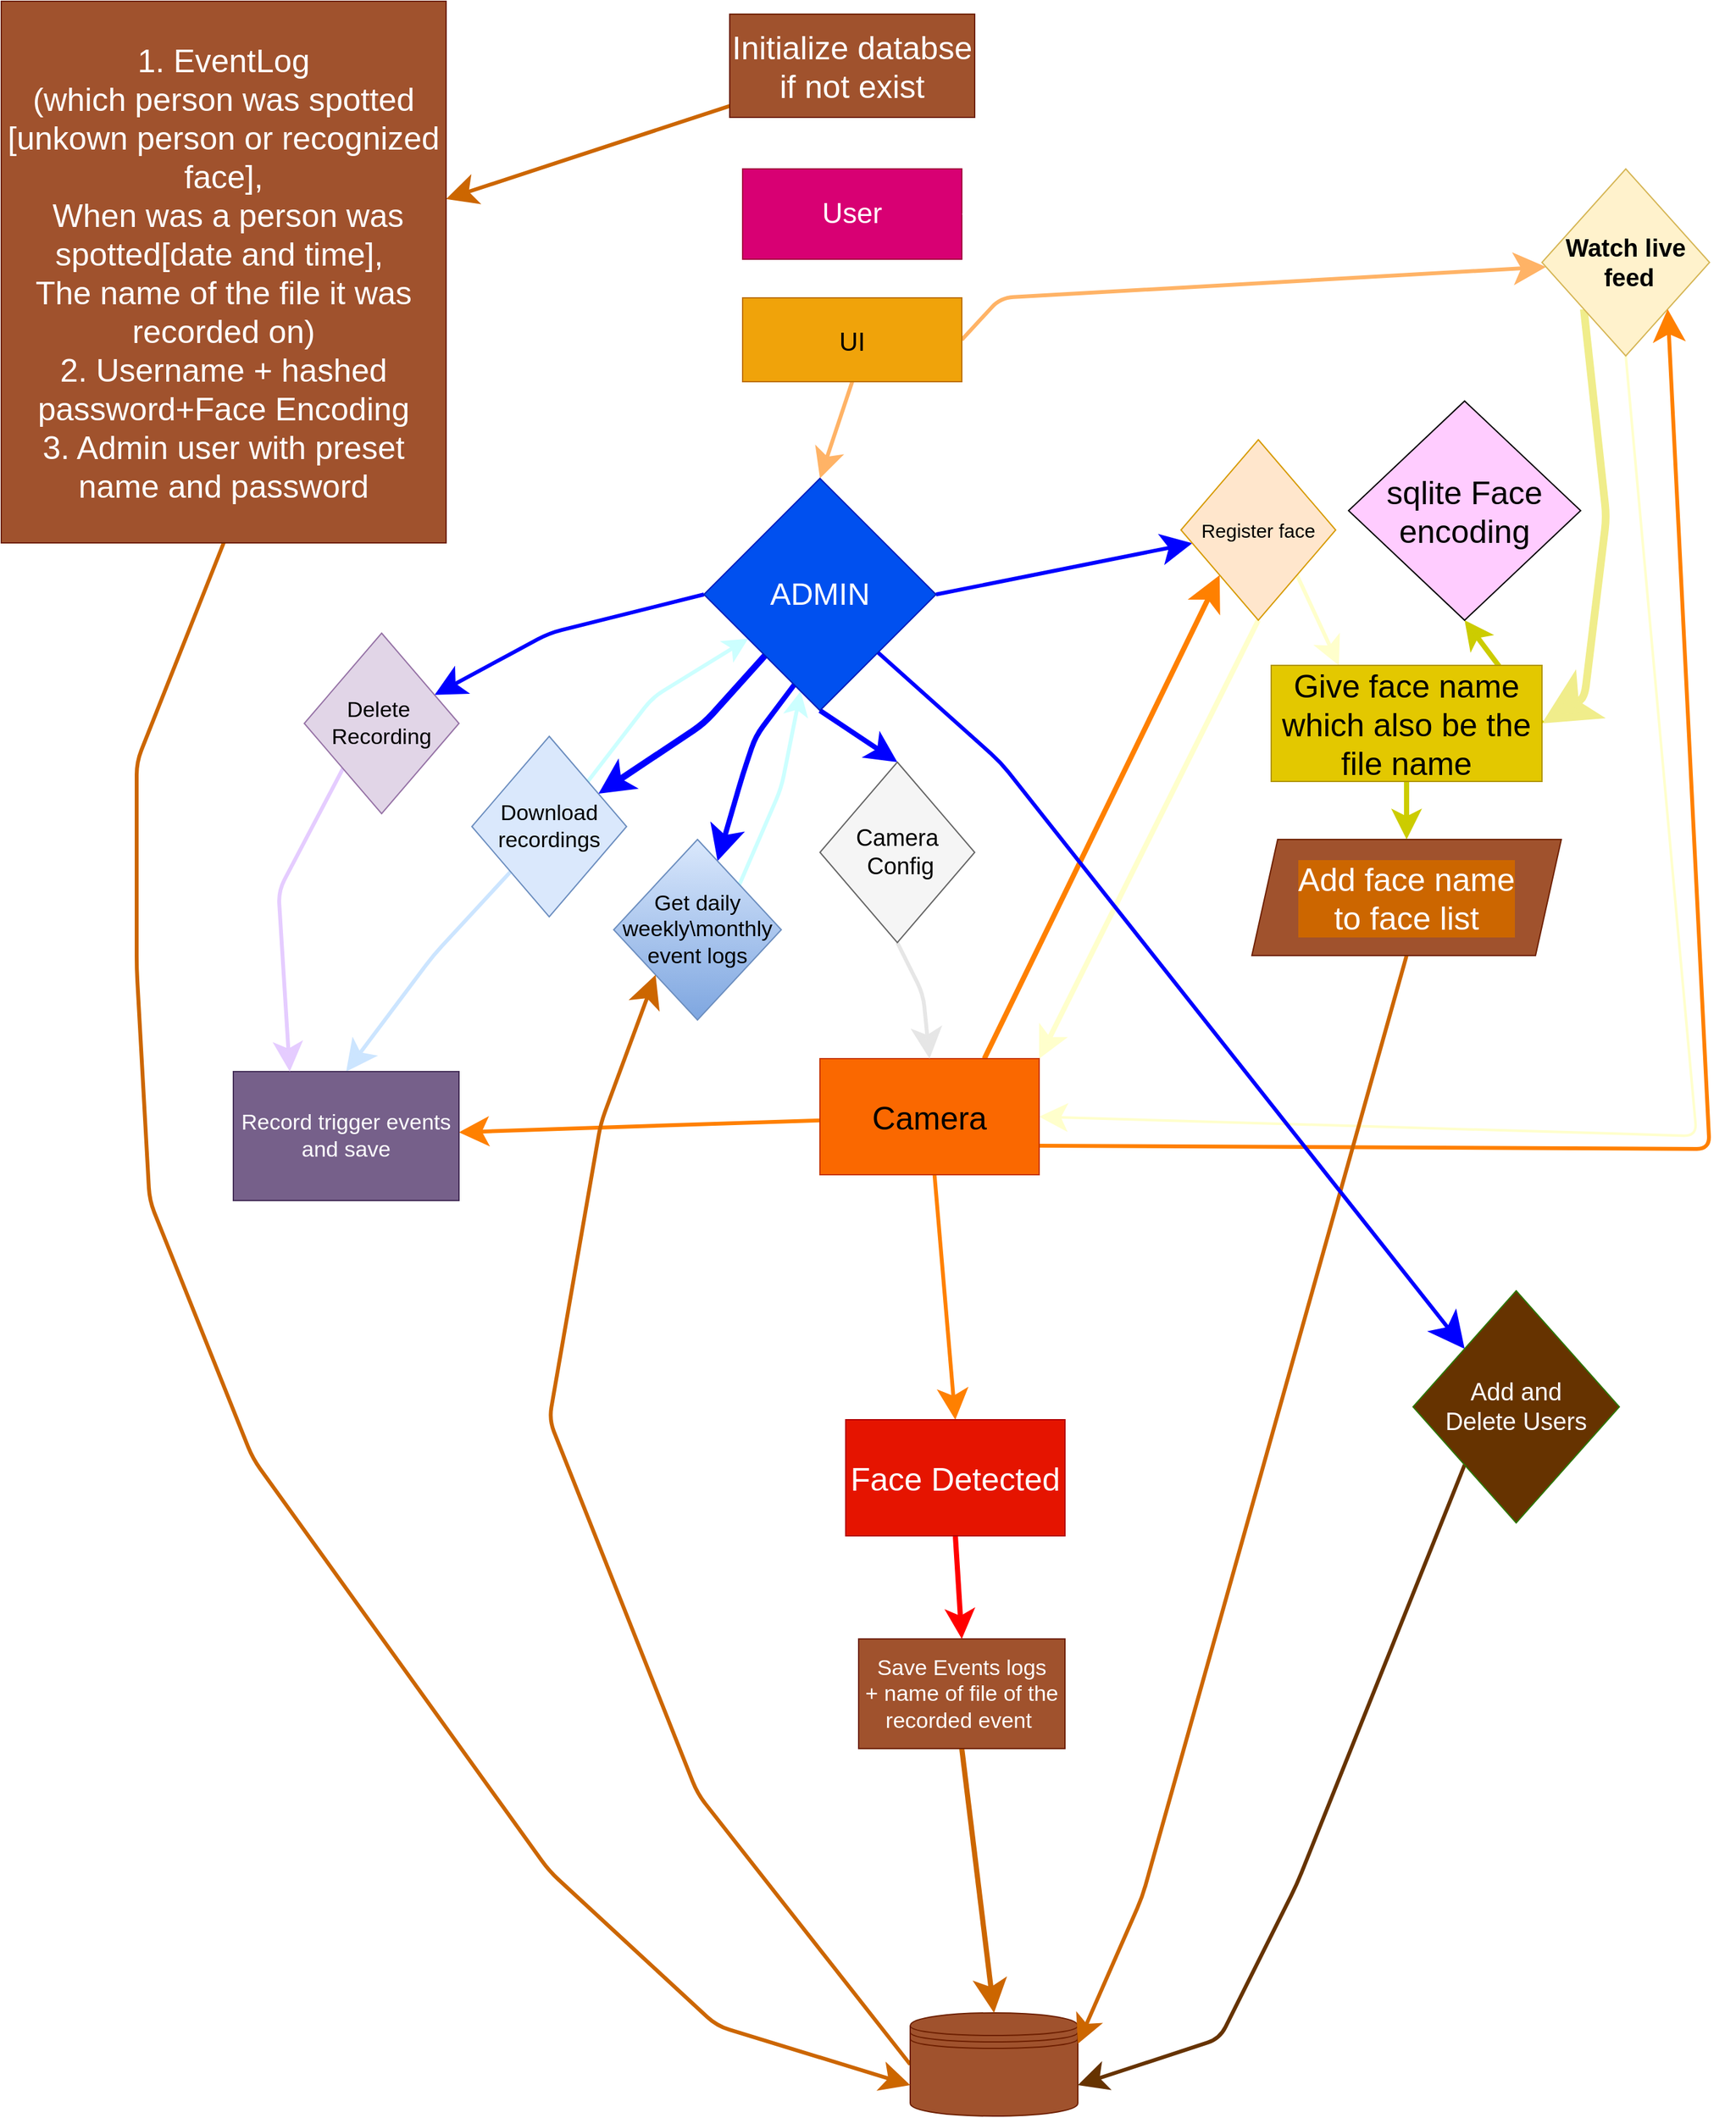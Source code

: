 <mxfile>
    <diagram id="D-vLM1L4ZUfKzCOjRSMH" name="Page-1">
        <mxGraphModel dx="3624" dy="940" grid="1" gridSize="10" guides="1" tooltips="1" connect="1" arrows="1" fold="1" page="1" pageScale="1" pageWidth="2339" pageHeight="3300" math="0" shadow="0">
            <root>
                <mxCell id="0"/>
                <mxCell id="1" parent="0"/>
                <mxCell id="4" value="" style="edgeStyle=none;html=1;fontSize=22;strokeWidth=3;strokeColor=#FFFFFF;" parent="1" source="2" target="3" edge="1">
                    <mxGeometry relative="1" as="geometry"/>
                </mxCell>
                <mxCell id="2" value="&lt;font style=&quot;font-size: 22px;&quot;&gt;User&lt;/font&gt;" style="whiteSpace=wrap;html=1;fillColor=#d80073;fontColor=#ffffff;strokeColor=#A50040;" parent="1" vertex="1">
                    <mxGeometry x="510" y="130" width="170" height="70" as="geometry"/>
                </mxCell>
                <mxCell id="6" value="" style="edgeStyle=none;html=1;fontSize=20;exitX=1;exitY=0.5;exitDx=0;exitDy=0;strokeColor=#0000FF;strokeWidth=3;endSize=15;" parent="1" source="61" target="5" edge="1">
                    <mxGeometry relative="1" as="geometry">
                        <mxPoint x="320" y="240" as="sourcePoint"/>
                    </mxGeometry>
                </mxCell>
                <mxCell id="8" value="" style="edgeStyle=none;html=1;fontSize=20;exitX=1;exitY=0.5;exitDx=0;exitDy=0;strokeColor=#FFB366;strokeWidth=3;endSize=16;" parent="1" source="3" target="7" edge="1">
                    <mxGeometry relative="1" as="geometry">
                        <mxPoint x="595" y="340" as="sourcePoint"/>
                        <Array as="points">
                            <mxPoint x="710" y="230"/>
                        </Array>
                    </mxGeometry>
                </mxCell>
                <mxCell id="15" value="" style="edgeStyle=none;html=1;fontSize=15;fontColor=#000000;exitX=0.389;exitY=0.889;exitDx=0;exitDy=0;strokeColor=#0000FF;strokeWidth=4;endSize=15;exitPerimeter=0;" parent="1" source="61" target="14" edge="1">
                    <mxGeometry relative="1" as="geometry">
                        <mxPoint x="205" y="260" as="sourcePoint"/>
                        <Array as="points">
                            <mxPoint x="520" y="570"/>
                            <mxPoint x="510" y="600"/>
                        </Array>
                    </mxGeometry>
                </mxCell>
                <mxCell id="18" value="" style="edgeStyle=none;html=1;fontSize=17;fontColor=#000000;strokeColor=#0000FF;strokeWidth=5;endSize=12;" parent="1" source="61" target="17" edge="1">
                    <mxGeometry relative="1" as="geometry">
                        <mxPoint x="490" y="280" as="sourcePoint"/>
                        <Array as="points">
                            <mxPoint x="480" y="560"/>
                        </Array>
                    </mxGeometry>
                </mxCell>
                <mxCell id="40" style="edgeStyle=none;html=1;exitX=0.5;exitY=1;exitDx=0;exitDy=0;fontSize=25;fontColor=#000000;" parent="1" source="3" edge="1">
                    <mxGeometry relative="1" as="geometry">
                        <mxPoint x="595" y="295" as="targetPoint"/>
                    </mxGeometry>
                </mxCell>
                <mxCell id="51" style="edgeStyle=none;html=1;fontSize=25;fontColor=#000000;strokeColor=#0000FF;strokeWidth=3;endSize=15;exitX=0;exitY=0.5;exitDx=0;exitDy=0;" parent="1" source="61" target="48" edge="1">
                    <mxGeometry relative="1" as="geometry">
                        <mxPoint x="380" y="460" as="sourcePoint"/>
                        <Array as="points">
                            <mxPoint x="360" y="490"/>
                        </Array>
                    </mxGeometry>
                </mxCell>
                <mxCell id="56" style="edgeStyle=none;html=1;exitX=0.5;exitY=1;exitDx=0;exitDy=0;entryX=0.5;entryY=0;entryDx=0;entryDy=0;fontSize=18;fontColor=#000000;strokeColor=#0000FF;strokeWidth=4;endSize=12;" parent="1" source="61" target="53" edge="1">
                    <mxGeometry relative="1" as="geometry">
                        <Array as="points"/>
                    </mxGeometry>
                </mxCell>
                <mxCell id="62" style="edgeStyle=none;html=1;exitX=0.5;exitY=1;exitDx=0;exitDy=0;entryX=0.5;entryY=0;entryDx=0;entryDy=0;strokeColor=#FFB366;strokeWidth=3;fontSize=24;endSize=14;" parent="1" source="3" target="61" edge="1">
                    <mxGeometry relative="1" as="geometry"/>
                </mxCell>
                <mxCell id="3" value="&lt;font style=&quot;font-size: 20px;&quot;&gt;UI&lt;/font&gt;" style="whiteSpace=wrap;html=1;fillColor=#f0a30a;strokeColor=#BD7000;fontColor=#000000;" parent="1" vertex="1">
                    <mxGeometry x="510" y="230" width="170" height="65" as="geometry"/>
                </mxCell>
                <mxCell id="28" style="edgeStyle=none;html=1;exitX=0.5;exitY=1;exitDx=0;exitDy=0;fontSize=25;fontColor=#000000;strokeColor=#FFFFCC;endSize=16;strokeWidth=2;entryX=1;entryY=0.5;entryDx=0;entryDy=0;" parent="1" source="7" target="19" edge="1">
                    <mxGeometry relative="1" as="geometry">
                        <Array as="points">
                            <mxPoint x="1250" y="880"/>
                        </Array>
                        <mxPoint x="730" y="930" as="targetPoint"/>
                    </mxGeometry>
                </mxCell>
                <mxCell id="65" style="edgeStyle=none;html=1;exitX=0;exitY=0;exitDx=0;exitDy=0;entryX=1;entryY=0.5;entryDx=0;entryDy=0;strokeColor=#FFFFFF;strokeWidth=3;fontSize=19;fontColor=#000000;endSize=14;" parent="1" source="7" target="2" edge="1">
                    <mxGeometry relative="1" as="geometry"/>
                </mxCell>
                <mxCell id="72" style="edgeStyle=none;html=1;exitX=0;exitY=1;exitDx=0;exitDy=0;entryX=1;entryY=0.5;entryDx=0;entryDy=0;strokeColor=#F0ED8B;strokeWidth=6;endSize=25;" edge="1" parent="1" source="7" target="24">
                    <mxGeometry relative="1" as="geometry">
                        <Array as="points">
                            <mxPoint x="1180" y="400"/>
                            <mxPoint x="1163" y="540"/>
                        </Array>
                    </mxGeometry>
                </mxCell>
                <mxCell id="7" value="&lt;font color=&quot;#000000&quot; style=&quot;font-size: 19px;&quot;&gt;&lt;b&gt;Watch live&lt;br&gt;&amp;nbsp;feed&lt;/b&gt;&lt;/font&gt;" style="rhombus;whiteSpace=wrap;html=1;fillColor=#fff2cc;strokeColor=#d6b656;" parent="1" vertex="1">
                    <mxGeometry x="1130" y="130" width="130" height="145" as="geometry"/>
                </mxCell>
                <mxCell id="20" style="edgeStyle=none;html=1;exitX=0.5;exitY=1;exitDx=0;exitDy=0;entryX=1;entryY=0;entryDx=0;entryDy=0;fontSize=25;fontColor=#000000;strokeColor=#FFFFCC;strokeWidth=4;endSize=12;" parent="1" source="5" target="19" edge="1">
                    <mxGeometry relative="1" as="geometry"/>
                </mxCell>
                <mxCell id="22" style="edgeStyle=none;html=1;exitX=1;exitY=1;exitDx=0;exitDy=0;fontSize=25;fontColor=#000000;entryX=0.25;entryY=0;entryDx=0;entryDy=0;strokeColor=#FFFFCC;strokeWidth=3;endSize=13;" parent="1" source="5" target="24" edge="1">
                    <mxGeometry relative="1" as="geometry">
                        <mxPoint x="640" y="360" as="targetPoint"/>
                    </mxGeometry>
                </mxCell>
                <mxCell id="5" value="&lt;font color=&quot;#000000&quot; style=&quot;font-size: 15px;&quot;&gt;Register face&lt;/font&gt;" style="rhombus;whiteSpace=wrap;html=1;fillColor=#ffe6cc;strokeColor=#d79b00;" parent="1" vertex="1">
                    <mxGeometry x="850" y="340" width="120" height="140" as="geometry"/>
                </mxCell>
                <mxCell id="38" style="edgeStyle=none;html=1;exitX=0.5;exitY=1;exitDx=0;exitDy=0;entryX=0.15;entryY=0.05;entryDx=0;entryDy=0;fontSize=25;fontColor=#000000;strokeColor=#FFFFFF;entryPerimeter=0;strokeWidth=3;endSize=13;" parent="1" source="14" target="23" edge="1">
                    <mxGeometry relative="1" as="geometry">
                        <Array as="points">
                            <mxPoint x="400" y="1110"/>
                            <mxPoint x="490" y="1340"/>
                        </Array>
                    </mxGeometry>
                </mxCell>
                <mxCell id="70" style="edgeStyle=none;html=1;exitX=1;exitY=0;exitDx=0;exitDy=0;strokeWidth=3;endSize=10;strokeColor=#CCFFFF;startSize=4;" parent="1" source="14" target="61" edge="1">
                    <mxGeometry relative="1" as="geometry">
                        <Array as="points">
                            <mxPoint x="540" y="610"/>
                        </Array>
                    </mxGeometry>
                </mxCell>
                <mxCell id="14" value="&lt;font color=&quot;#000000&quot; style=&quot;font-size: 17px;&quot;&gt;Get daily&lt;br&gt;weekly\monthly&lt;br&gt;event logs&lt;/font&gt;" style="rhombus;whiteSpace=wrap;html=1;fillColor=#dae8fc;strokeColor=#6c8ebf;gradientColor=#7ea6e0;" parent="1" vertex="1">
                    <mxGeometry x="410" y="650" width="130" height="140" as="geometry"/>
                </mxCell>
                <mxCell id="43" style="edgeStyle=none;html=1;exitX=0;exitY=1;exitDx=0;exitDy=0;entryX=0.5;entryY=0;entryDx=0;entryDy=0;fontSize=25;fontColor=#000000;strokeColor=#CCE5FF;strokeWidth=3;endSize=15;" parent="1" source="17" target="41" edge="1">
                    <mxGeometry relative="1" as="geometry">
                        <Array as="points">
                            <mxPoint x="270" y="740"/>
                        </Array>
                    </mxGeometry>
                </mxCell>
                <mxCell id="71" style="edgeStyle=none;html=1;exitX=1;exitY=0;exitDx=0;exitDy=0;strokeColor=#CCFFFF;strokeWidth=3;startSize=4;endSize=10;" parent="1" source="17" target="61" edge="1">
                    <mxGeometry relative="1" as="geometry">
                        <Array as="points">
                            <mxPoint x="440" y="540"/>
                        </Array>
                    </mxGeometry>
                </mxCell>
                <mxCell id="17" value="&lt;font style=&quot;font-size: 17px;&quot; color=&quot;#000000&quot;&gt;Download&lt;br&gt;recordings&lt;br&gt;&lt;/font&gt;" style="rhombus;whiteSpace=wrap;html=1;fillColor=#dae8fc;strokeColor=#6c8ebf;" parent="1" vertex="1">
                    <mxGeometry x="300" y="570" width="120" height="140" as="geometry"/>
                </mxCell>
                <mxCell id="21" style="edgeStyle=none;html=1;exitX=0.75;exitY=0;exitDx=0;exitDy=0;entryX=0;entryY=1;entryDx=0;entryDy=0;fontSize=25;fontColor=#000000;strokeColor=#FF8000;endSize=15;strokeWidth=4;" parent="1" source="19" target="5" edge="1">
                    <mxGeometry relative="1" as="geometry"/>
                </mxCell>
                <mxCell id="36" value="" style="edgeStyle=none;html=1;fontSize=25;fontColor=#000000;entryX=0.5;entryY=0;entryDx=0;entryDy=0;strokeColor=#FF8000;strokeWidth=3;endSize=15;" parent="1" source="19" target="58" edge="1">
                    <mxGeometry relative="1" as="geometry">
                        <mxPoint x="700" y="930" as="targetPoint"/>
                    </mxGeometry>
                </mxCell>
                <mxCell id="42" value="" style="edgeStyle=none;html=1;fontSize=25;fontColor=#000000;strokeColor=#FF8000;strokeWidth=3;endSize=14;" parent="1" source="19" target="41" edge="1">
                    <mxGeometry relative="1" as="geometry"/>
                </mxCell>
                <mxCell id="64" style="edgeStyle=none;html=1;exitX=1;exitY=0.75;exitDx=0;exitDy=0;strokeColor=#FF8000;strokeWidth=3;fontSize=19;fontColor=#000000;endSize=16;entryX=1;entryY=1;entryDx=0;entryDy=0;" parent="1" source="19" target="7" edge="1">
                    <mxGeometry relative="1" as="geometry">
                        <mxPoint x="1260" y="900" as="targetPoint"/>
                        <Array as="points">
                            <mxPoint x="1260" y="890"/>
                        </Array>
                    </mxGeometry>
                </mxCell>
                <mxCell id="19" value="&lt;font style=&quot;font-size: 25px;&quot;&gt;Camera&lt;/font&gt;" style="whiteSpace=wrap;html=1;fontSize=17;fontColor=#000000;fillColor=#fa6800;strokeColor=#C73500;" parent="1" vertex="1">
                    <mxGeometry x="570" y="820" width="170" height="90" as="geometry"/>
                </mxCell>
                <mxCell id="39" style="edgeStyle=none;html=1;exitX=0;exitY=0.5;exitDx=0;exitDy=0;entryX=0;entryY=1;entryDx=0;entryDy=0;fontSize=25;fontColor=#000000;strokeColor=#CC6600;strokeWidth=3;endSize=16;" parent="1" source="23" target="14" edge="1">
                    <mxGeometry relative="1" as="geometry">
                        <Array as="points">
                            <mxPoint x="475" y="1390"/>
                            <mxPoint x="360" y="1100"/>
                            <mxPoint x="400" y="870"/>
                        </Array>
                    </mxGeometry>
                </mxCell>
                <mxCell id="23" value="" style="shape=datastore;whiteSpace=wrap;html=1;fontSize=25;fontColor=#ffffff;fillColor=#a0522d;strokeColor=#6D1F00;" parent="1" vertex="1">
                    <mxGeometry x="640" y="1560" width="130" height="80" as="geometry"/>
                </mxCell>
                <mxCell id="27" style="edgeStyle=none;html=1;exitX=1;exitY=0.5;exitDx=0;exitDy=0;entryX=0.5;entryY=1;entryDx=0;entryDy=0;fontSize=25;fontColor=#000000;strokeColor=#CCCC00;strokeWidth=4;endSize=10;" parent="1" source="24" target="26" edge="1">
                    <mxGeometry relative="1" as="geometry"/>
                </mxCell>
                <mxCell id="33" style="edgeStyle=none;html=1;exitX=0.5;exitY=1;exitDx=0;exitDy=0;entryX=0.5;entryY=0;entryDx=0;entryDy=0;fontSize=25;fontColor=#000000;strokeColor=#CCCC00;strokeWidth=4;endSize=11;" parent="1" source="24" target="32" edge="1">
                    <mxGeometry relative="1" as="geometry"/>
                </mxCell>
                <mxCell id="24" value="Give face name&lt;br&gt;which also be the file name" style="whiteSpace=wrap;html=1;fontSize=25;fontColor=#000000;fillColor=#e3c800;strokeColor=#B09500;" parent="1" vertex="1">
                    <mxGeometry x="920" y="515" width="210" height="90" as="geometry"/>
                </mxCell>
                <mxCell id="45" value="" style="edgeStyle=none;html=1;fontSize=25;fontColor=#000000;strokeColor=#CC6600;strokeWidth=3;endSize=15;" parent="1" source="25" target="44" edge="1">
                    <mxGeometry relative="1" as="geometry"/>
                </mxCell>
                <mxCell id="25" value="Initialize databse&lt;br&gt;if not exist" style="whiteSpace=wrap;html=1;fontSize=25;fontColor=#ffffff;fillColor=#a0522d;strokeColor=#6D1F00;" parent="1" vertex="1">
                    <mxGeometry x="500" y="10" width="190" height="80" as="geometry"/>
                </mxCell>
                <mxCell id="26" value="sqlite Face encoding" style="rhombus;whiteSpace=wrap;html=1;fontSize=25;fontColor=#000000;fillColor=#FFCCFF;" parent="1" vertex="1">
                    <mxGeometry x="980" y="310" width="180" height="170" as="geometry"/>
                </mxCell>
                <mxCell id="34" style="edgeStyle=none;html=1;exitX=0.5;exitY=1;exitDx=0;exitDy=0;entryX=1;entryY=0.3;entryDx=0;entryDy=0;fontSize=25;fontColor=#000000;strokeColor=#CC6600;strokeWidth=3;endSize=13;" parent="1" source="32" target="23" edge="1">
                    <mxGeometry relative="1" as="geometry">
                        <Array as="points">
                            <mxPoint x="820" y="1470"/>
                        </Array>
                    </mxGeometry>
                </mxCell>
                <mxCell id="32" value="Add face name &lt;br&gt;to face list" style="shape=parallelogram;perimeter=parallelogramPerimeter;whiteSpace=wrap;html=1;fixedSize=1;labelBackgroundColor=#CC6600;fontSize=25;fontColor=#ffffff;fillColor=#a0522d;strokeColor=#6D1F00;" parent="1" vertex="1">
                    <mxGeometry x="905" y="650" width="240" height="90" as="geometry"/>
                </mxCell>
                <mxCell id="37" style="edgeStyle=none;html=1;exitX=0.5;exitY=1;exitDx=0;exitDy=0;entryX=0.5;entryY=0;entryDx=0;entryDy=0;fontSize=25;fontColor=#000000;strokeColor=#CC6600;strokeWidth=4;endSize=14;" parent="1" source="35" target="23" edge="1">
                    <mxGeometry relative="1" as="geometry"/>
                </mxCell>
                <mxCell id="35" value="Save Events logs&lt;br&gt;+ name of file of the recorded event&amp;nbsp;" style="whiteSpace=wrap;html=1;fontSize=17;fillColor=#a0522d;strokeColor=#6D1F00;fontColor=#ffffff;" parent="1" vertex="1">
                    <mxGeometry x="600" y="1270" width="160" height="85" as="geometry"/>
                </mxCell>
                <mxCell id="41" value="Record trigger events and save" style="whiteSpace=wrap;html=1;fontSize=17;fillColor=#76608a;strokeColor=#432D57;fontColor=#ffffff;" parent="1" vertex="1">
                    <mxGeometry x="115" y="830" width="175" height="100" as="geometry"/>
                </mxCell>
                <mxCell id="46" style="edgeStyle=none;html=1;exitX=0.5;exitY=1;exitDx=0;exitDy=0;entryX=0;entryY=0.7;entryDx=0;entryDy=0;fontSize=25;fontColor=#000000;strokeColor=#CC6600;strokeWidth=3;endSize=14;" parent="1" source="44" target="23" edge="1">
                    <mxGeometry relative="1" as="geometry">
                        <Array as="points">
                            <mxPoint x="40" y="590"/>
                            <mxPoint x="40" y="750"/>
                            <mxPoint x="50" y="930"/>
                            <mxPoint x="130" y="1130"/>
                            <mxPoint x="360" y="1450"/>
                            <mxPoint x="490" y="1570"/>
                        </Array>
                    </mxGeometry>
                </mxCell>
                <mxCell id="44" value="1. EventLog&lt;br&gt;(which person was spotted [unkown person or recognized face],&lt;br&gt;&amp;nbsp;When was a person was spotted[date and time],&amp;nbsp;&lt;br&gt;The name of the file it was recorded on)&lt;br&gt;2. Username + hashed password+Face Encoding&lt;br&gt;3. Admin user with preset name and password" style="whiteSpace=wrap;html=1;fontSize=25;fillColor=#a0522d;strokeColor=#6D1F00;fontColor=#ffffff;" parent="1" vertex="1">
                    <mxGeometry x="-65" width="345" height="420" as="geometry"/>
                </mxCell>
                <mxCell id="50" style="edgeStyle=none;html=1;exitX=0;exitY=1;exitDx=0;exitDy=0;entryX=0.25;entryY=0;entryDx=0;entryDy=0;fontSize=25;fontColor=#000000;strokeColor=#E5CCFF;strokeWidth=3;endSize=14;" parent="1" source="48" target="41" edge="1">
                    <mxGeometry relative="1" as="geometry">
                        <Array as="points">
                            <mxPoint x="150" y="690"/>
                        </Array>
                    </mxGeometry>
                </mxCell>
                <mxCell id="48" value="&lt;font style=&quot;font-size: 17px;&quot; color=&quot;#000000&quot;&gt;Delete&amp;nbsp;&lt;br&gt;Recording&lt;br&gt;&lt;/font&gt;" style="rhombus;whiteSpace=wrap;html=1;fillColor=#e1d5e7;strokeColor=#9673a6;" parent="1" vertex="1">
                    <mxGeometry x="170" y="490" width="120" height="140" as="geometry"/>
                </mxCell>
                <mxCell id="55" style="edgeStyle=none;html=1;exitX=0.5;exitY=1;exitDx=0;exitDy=0;fontSize=18;fontColor=#000000;strokeColor=#E6E6E6;strokeWidth=3;endSize=15;entryX=0.5;entryY=0;entryDx=0;entryDy=0;" parent="1" source="53" target="19" edge="1">
                    <mxGeometry relative="1" as="geometry">
                        <Array as="points">
                            <mxPoint x="650" y="770"/>
                        </Array>
                        <mxPoint x="620" y="760" as="targetPoint"/>
                    </mxGeometry>
                </mxCell>
                <mxCell id="53" value="&lt;font color=&quot;#000000&quot; style=&quot;font-size: 18px;&quot;&gt;Camera&lt;br&gt;&amp;nbsp;Config&lt;/font&gt;" style="rhombus;whiteSpace=wrap;html=1;fillColor=#f5f5f5;strokeColor=#666666;fontColor=#333333;" parent="1" vertex="1">
                    <mxGeometry x="570" y="590" width="120" height="140" as="geometry"/>
                </mxCell>
                <mxCell id="60" style="edgeStyle=none;html=1;exitX=0.5;exitY=1;exitDx=0;exitDy=0;entryX=0.5;entryY=0;entryDx=0;entryDy=0;fontSize=18;fontColor=#FFFFFF;strokeColor=#FF0000;strokeWidth=4;endSize=11;" parent="1" source="58" target="35" edge="1">
                    <mxGeometry relative="1" as="geometry"/>
                </mxCell>
                <mxCell id="58" value="&lt;font color=&quot;#ffffff&quot; style=&quot;font-size: 25px;&quot;&gt;Face Detected&lt;/font&gt;" style="whiteSpace=wrap;html=1;fontSize=17;fontColor=#ffffff;fillColor=#e51400;strokeColor=#B20000;" parent="1" vertex="1">
                    <mxGeometry x="590" y="1100" width="170" height="90" as="geometry"/>
                </mxCell>
                <mxCell id="67" style="edgeStyle=none;html=1;exitX=1;exitY=1;exitDx=0;exitDy=0;strokeColor=#FF8000;strokeWidth=3;fontSize=19;fontColor=#000000;endSize=9;" parent="1" source="61" edge="1">
                    <mxGeometry relative="1" as="geometry">
                        <mxPoint x="615" y="505" as="targetPoint"/>
                    </mxGeometry>
                </mxCell>
                <mxCell id="68" style="edgeStyle=none;html=1;exitX=1;exitY=1;exitDx=0;exitDy=0;entryX=0;entryY=0;entryDx=0;entryDy=0;strokeColor=#0000FF;strokeWidth=3;fontSize=19;fontColor=#000000;endSize=19;" parent="1" source="61" target="66" edge="1">
                    <mxGeometry relative="1" as="geometry">
                        <Array as="points">
                            <mxPoint x="710" y="590"/>
                        </Array>
                    </mxGeometry>
                </mxCell>
                <mxCell id="61" value="&lt;font style=&quot;font-size: 24px;&quot;&gt;ADMIN&lt;/font&gt;" style="rhombus;whiteSpace=wrap;html=1;fillColor=#0050ef;fontColor=#ffffff;strokeColor=#001DBC;" parent="1" vertex="1">
                    <mxGeometry x="480" y="370" width="180" height="180" as="geometry"/>
                </mxCell>
                <mxCell id="69" style="edgeStyle=none;html=1;exitX=0;exitY=1;exitDx=0;exitDy=0;entryX=1;entryY=0.7;entryDx=0;entryDy=0;strokeColor=#663300;strokeWidth=3;fontSize=19;fontColor=#000000;endSize=14;" parent="1" source="66" target="23" edge="1">
                    <mxGeometry relative="1" as="geometry">
                        <Array as="points">
                            <mxPoint x="940" y="1460"/>
                            <mxPoint x="880" y="1580"/>
                        </Array>
                    </mxGeometry>
                </mxCell>
                <mxCell id="66" value="Add and &lt;br&gt;Delete Users" style="rhombus;whiteSpace=wrap;html=1;fontSize=19;fontColor=#ffffff;fillColor=#663300;strokeColor=#2D7600;" parent="1" vertex="1">
                    <mxGeometry x="1030" y="1000" width="160" height="180" as="geometry"/>
                </mxCell>
            </root>
        </mxGraphModel>
    </diagram>
</mxfile>